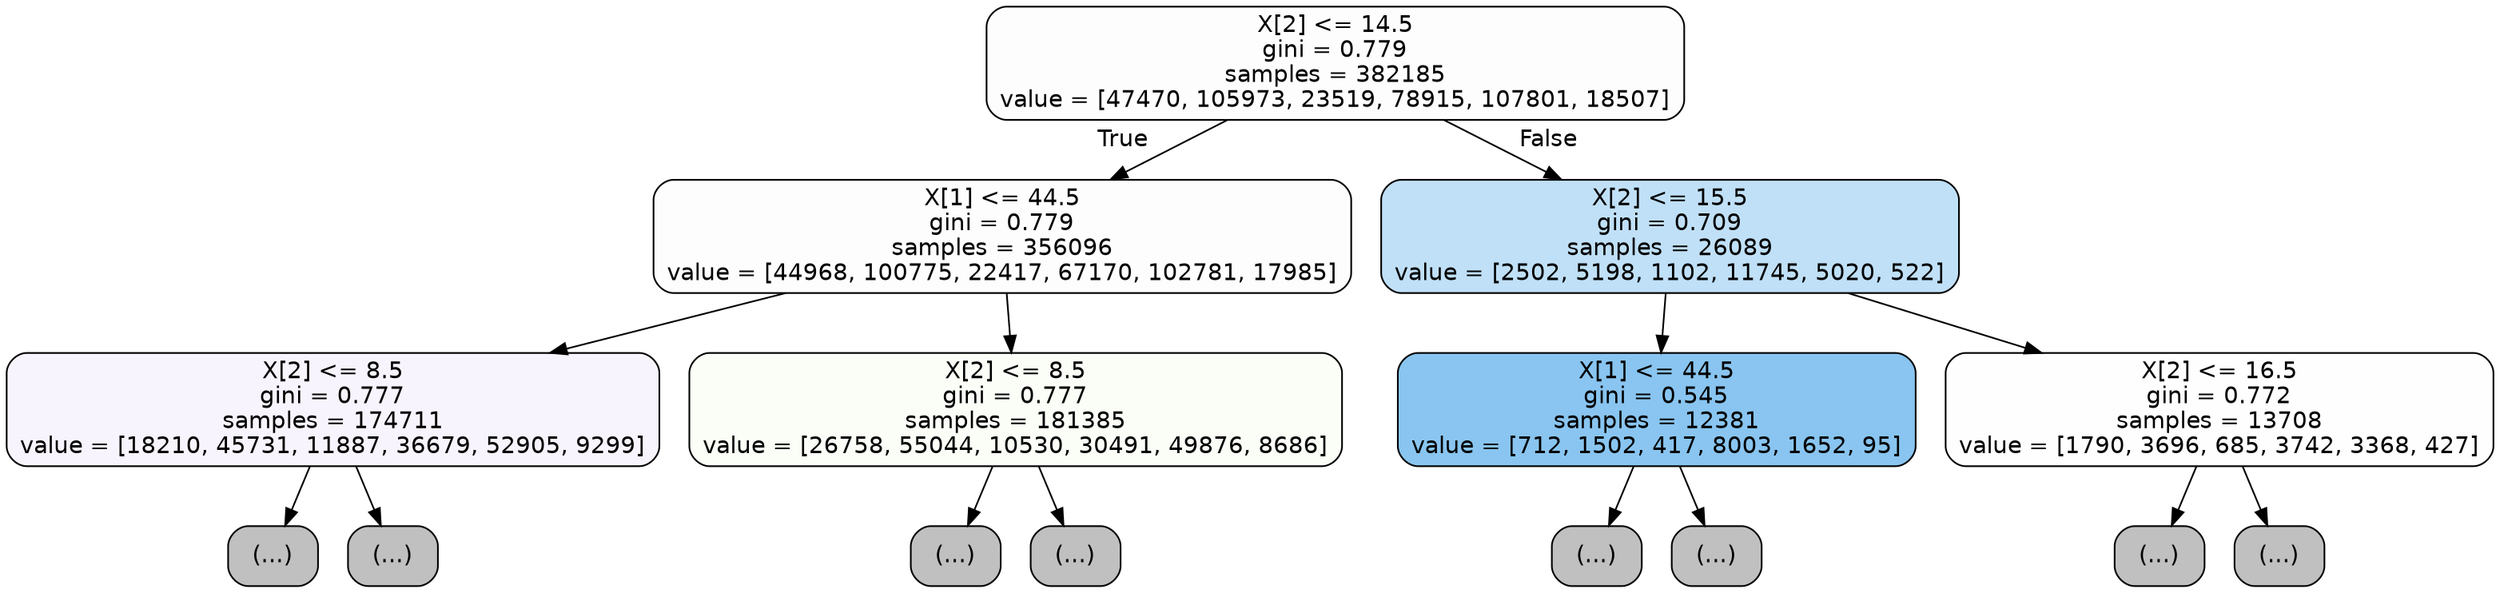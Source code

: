 digraph Tree {
node [shape=box, style="filled, rounded", color="black", fontname=helvetica] ;
edge [fontname=helvetica] ;
0 [label="X[2] <= 14.5\ngini = 0.779\nsamples = 382185\nvalue = [47470, 105973, 23519, 78915, 107801, 18507]", fillcolor="#8139e502"] ;
1 [label="X[1] <= 44.5\ngini = 0.779\nsamples = 356096\nvalue = [44968, 100775, 22417, 67170, 102781, 17985]", fillcolor="#8139e502"] ;
0 -> 1 [labeldistance=2.5, labelangle=45, headlabel="True"] ;
2 [label="X[2] <= 8.5\ngini = 0.777\nsamples = 174711\nvalue = [18210, 45731, 11887, 36679, 52905, 9299]", fillcolor="#8139e50e"] ;
1 -> 2 ;
3 [label="(...)", fillcolor="#C0C0C0"] ;
2 -> 3 ;
5492 [label="(...)", fillcolor="#C0C0C0"] ;
2 -> 5492 ;
11185 [label="X[2] <= 8.5\ngini = 0.777\nsamples = 181385\nvalue = [26758, 55044, 10530, 30491, 49876, 8686]", fillcolor="#9de5390a"] ;
1 -> 11185 ;
11186 [label="(...)", fillcolor="#C0C0C0"] ;
11185 -> 11186 ;
11875 [label="(...)", fillcolor="#C0C0C0"] ;
11185 -> 11875 ;
12412 [label="X[2] <= 15.5\ngini = 0.709\nsamples = 26089\nvalue = [2502, 5198, 1102, 11745, 5020, 522]", fillcolor="#399de550"] ;
0 -> 12412 [labeldistance=2.5, labelangle=-45, headlabel="False"] ;
12413 [label="X[1] <= 44.5\ngini = 0.545\nsamples = 12381\nvalue = [712, 1502, 417, 8003, 1652, 95]", fillcolor="#399de597"] ;
12412 -> 12413 ;
12414 [label="(...)", fillcolor="#C0C0C0"] ;
12413 -> 12414 ;
13733 [label="(...)", fillcolor="#C0C0C0"] ;
12413 -> 13733 ;
13864 [label="X[2] <= 16.5\ngini = 0.772\nsamples = 13708\nvalue = [1790, 3696, 685, 3742, 3368, 427]", fillcolor="#399de501"] ;
12412 -> 13864 ;
13865 [label="(...)", fillcolor="#C0C0C0"] ;
13864 -> 13865 ;
14774 [label="(...)", fillcolor="#C0C0C0"] ;
13864 -> 14774 ;
}